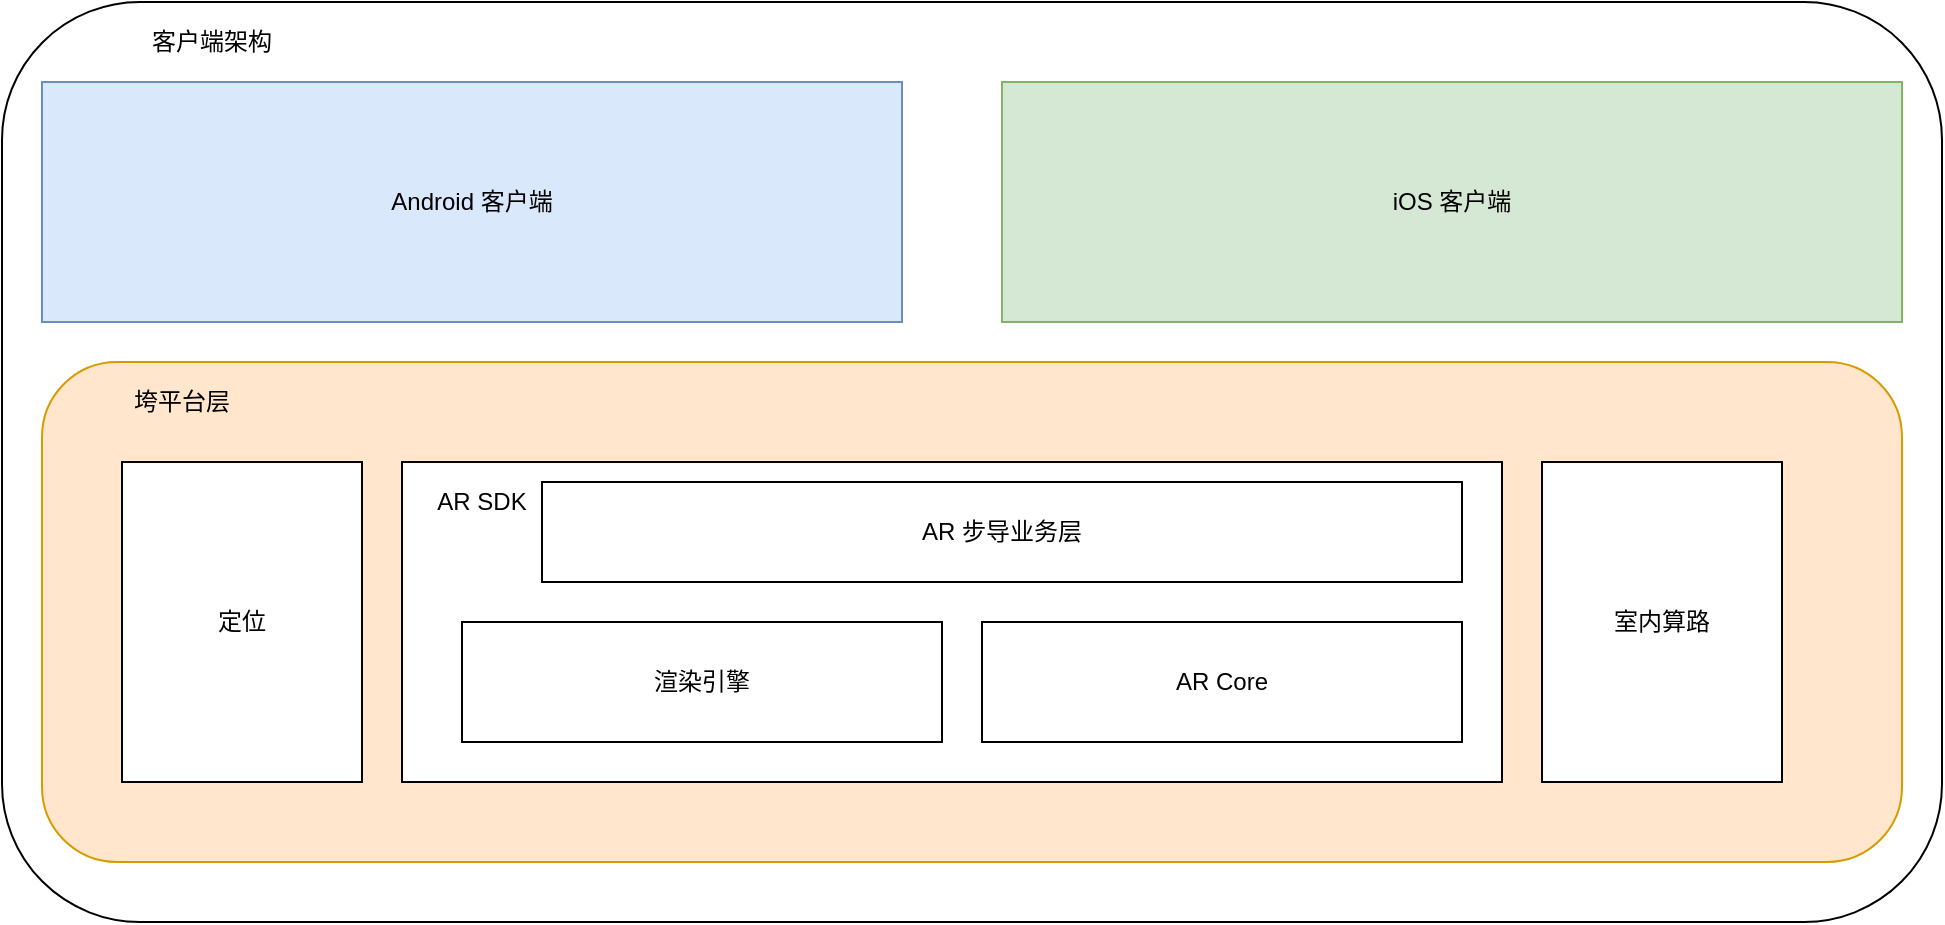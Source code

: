 <mxfile version="12.4.3" type="github" pages="1"><diagram id="86Uga7-Gd4g3QrR7SwTo" name="Page-1"><mxGraphModel dx="1372" dy="791" grid="1" gridSize="10" guides="1" tooltips="1" connect="1" arrows="1" fold="1" page="1" pageScale="1" pageWidth="1169" pageHeight="827" math="0" shadow="0"><root><mxCell id="0"/><mxCell id="1" parent="0"/><mxCell id="ge_ubduK_eUvUoq6MuhH-12" value="" style="rounded=1;whiteSpace=wrap;html=1;" vertex="1" parent="1"><mxGeometry x="60" y="20" width="970" height="460" as="geometry"/></mxCell><mxCell id="ge_ubduK_eUvUoq6MuhH-8" value="" style="rounded=1;whiteSpace=wrap;html=1;fillColor=#ffe6cc;strokeColor=#d79b00;" vertex="1" parent="1"><mxGeometry x="80" y="200" width="930" height="250" as="geometry"/></mxCell><mxCell id="ge_ubduK_eUvUoq6MuhH-1" value="" style="rounded=0;whiteSpace=wrap;html=1;" vertex="1" parent="1"><mxGeometry x="260" y="250" width="550" height="160" as="geometry"/></mxCell><mxCell id="ge_ubduK_eUvUoq6MuhH-2" value="AR SDK" style="text;html=1;strokeColor=none;fillColor=none;align=center;verticalAlign=middle;whiteSpace=wrap;rounded=0;" vertex="1" parent="1"><mxGeometry x="270" y="260" width="60" height="20" as="geometry"/></mxCell><mxCell id="ge_ubduK_eUvUoq6MuhH-3" value="AR 步导业务层" style="rounded=0;whiteSpace=wrap;html=1;" vertex="1" parent="1"><mxGeometry x="330" y="260" width="460" height="50" as="geometry"/></mxCell><mxCell id="ge_ubduK_eUvUoq6MuhH-4" value="渲染引擎" style="rounded=0;whiteSpace=wrap;html=1;" vertex="1" parent="1"><mxGeometry x="290" y="330" width="240" height="60" as="geometry"/></mxCell><mxCell id="ge_ubduK_eUvUoq6MuhH-5" value="AR Core" style="rounded=0;whiteSpace=wrap;html=1;" vertex="1" parent="1"><mxGeometry x="550" y="330" width="240" height="60" as="geometry"/></mxCell><mxCell id="ge_ubduK_eUvUoq6MuhH-6" value="定位" style="rounded=0;whiteSpace=wrap;html=1;" vertex="1" parent="1"><mxGeometry x="120" y="250" width="120" height="160" as="geometry"/></mxCell><mxCell id="ge_ubduK_eUvUoq6MuhH-7" value="室内算路" style="rounded=0;whiteSpace=wrap;html=1;" vertex="1" parent="1"><mxGeometry x="830" y="250" width="120" height="160" as="geometry"/></mxCell><mxCell id="ge_ubduK_eUvUoq6MuhH-9" value="垮平台层" style="text;html=1;strokeColor=none;fillColor=none;align=center;verticalAlign=middle;whiteSpace=wrap;rounded=0;" vertex="1" parent="1"><mxGeometry x="120" y="210" width="60" height="20" as="geometry"/></mxCell><mxCell id="ge_ubduK_eUvUoq6MuhH-10" value="Android 客户端" style="rounded=0;whiteSpace=wrap;html=1;fillColor=#dae8fc;strokeColor=#6c8ebf;" vertex="1" parent="1"><mxGeometry x="80" y="60" width="430" height="120" as="geometry"/></mxCell><mxCell id="ge_ubduK_eUvUoq6MuhH-11" value="iOS 客户端" style="rounded=0;whiteSpace=wrap;html=1;fillColor=#d5e8d4;strokeColor=#82b366;" vertex="1" parent="1"><mxGeometry x="560" y="60" width="450" height="120" as="geometry"/></mxCell><mxCell id="ge_ubduK_eUvUoq6MuhH-13" value="客户端架构" style="text;html=1;strokeColor=none;fillColor=none;align=center;verticalAlign=middle;whiteSpace=wrap;rounded=0;" vertex="1" parent="1"><mxGeometry x="120" y="30" width="90" height="20" as="geometry"/></mxCell></root></mxGraphModel></diagram></mxfile>